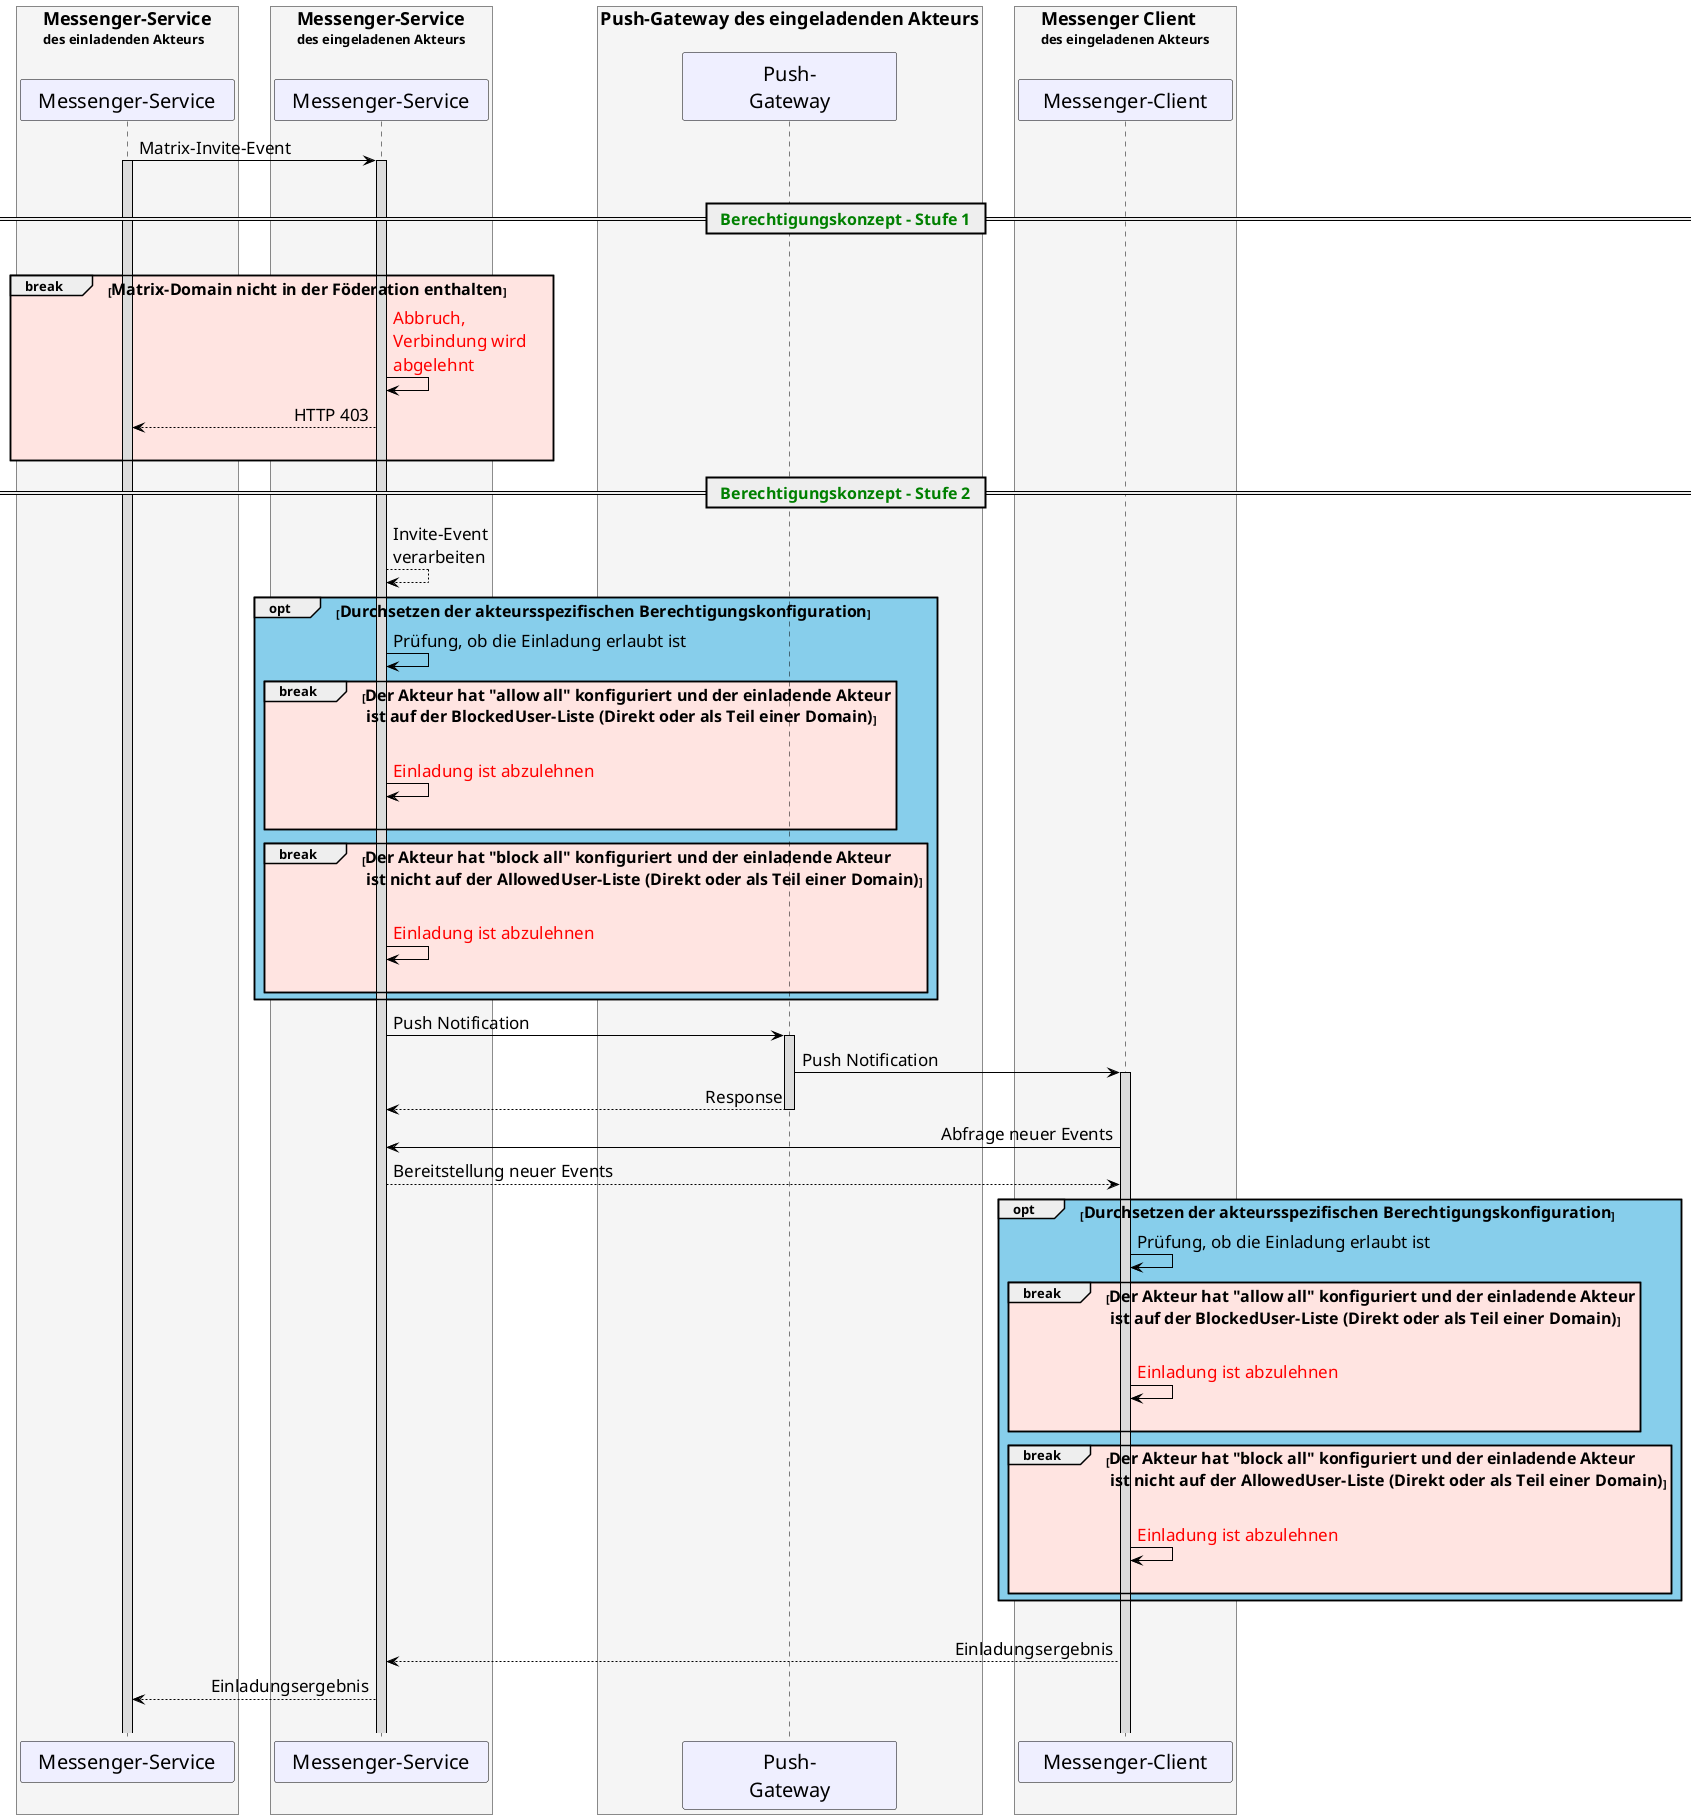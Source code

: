 /'
# TI-Messenger für Versicherte
# TI-Messenger-Dienst
# Sequence Diagram
# Name: Stufen der Berechtigungsprüfung ePA
'/

@startuml
skinparam sequenceMessageAlign direction
skinparam minClassWidth 200
skinparam BoxPadding 15
skinparam sequenceReferenceHeaderBackgroundColor palegreen
scale max 2048 width

skinparam sequence {
  ArrowColor black
  ArrowFontSize 17
  ActorBorderColor black
  LifeLineBorderColor black
  LifeLineBackgroundColor Gainsboro

  ParticipantBorderColor Motivation
  ParticipantBackgroundColor Motivation

  ParticipantFontSize 20
  ParticipantFontColor black
  ParticipantBorderColor Black
  ParticipantBackgroundColor MOTIVATION

  ActorBackgroundColor Gainsboro
  ActorFontColor black
  ActorFontSize 20
  ActorFontName Aapex
}
box <size:18>Messenger-Service\ndes einladenden Akteurs\n #WhiteSmoke
participant MS as "Messenger-Service"
end box
box <size:18>Messenger-Service\ndes eingeladenen Akteurs\n #WhiteSmoke
participant MS2 as "Messenger-Service"
end box
box <size:18>Push-Gateway des eingeladenden Akteurs\n #WhiteSmoke
participant PG as "Push-\nGateway"
end box
box <size:18>Messenger Client\ndes eingeladenen Akteurs\n #WhiteSmoke
participant MC2 as "Messenger-Client"
end box
MS->MS2:Matrix-Invite-Event
activate MS2
activate MS
|||
== <font color=green><size:16>  Berechtigungskonzept - Stufe 1</size></font>  ==
|||
break #MistyRose <size:16>Matrix-Domain nicht in der Föderation enthalten</size>
  MS2->MS2:<font color=red>Abbruch, \n<font color=red>Verbindung wird \n<font color=red>abgelehnt</font>
  MS2-->MS: HTTP 403
  |||
end

== <font color=green><size:16>  Berechtigungskonzept - Stufe 2</size></font>  ==
MS2-->MS2: Invite-Event \nverarbeiten
opt #SkyBlue <size:16>Durchsetzen der akteursspezifischen Berechtigungskonfiguration</size>
MS2->MS2: Prüfung, ob die Einladung erlaubt ist
break #MistyRose <size:16>Der Akteur hat "allow all" konfiguriert und der einladende Akteur\n<size:16> ist auf der BlockedUser-Liste (Direkt oder als Teil einer Domain)</size>
    |||
    MS2->MS2:<font color=red>Einladung ist abzulehnen</font>
    |||
  end

  break #MistyRose <size:16>Der Akteur hat "block all" konfiguriert und der einladende Akteur\n<size:16> ist nicht auf der AllowedUser-Liste (Direkt oder als Teil einer Domain)</size>
    |||
    MS2->MS2:<font color=red>Einladung ist abzulehnen</font>
    |||
  end
end

  MS2->PG++: Push Notification
  PG->MC2: Push Notification
  activate MC2
  PG-->MS2: Response
  deactivate PG
  
  MC2->MS2: Abfrage neuer Events
  MS2-->MC2: Bereitstellung neuer Events

  opt #SkyBlue <size:16>Durchsetzen der akteursspezifischen Berechtigungskonfiguration</size>
  MC2->MC2: Prüfung, ob die Einladung erlaubt ist
  break #MistyRose <size:16>Der Akteur hat "allow all" konfiguriert und der einladende Akteur\n<size:16> ist auf der BlockedUser-Liste (Direkt oder als Teil einer Domain)</size>
    |||
    MC2->MC2:<font color=red>Einladung ist abzulehnen</font>
    |||
  end

  break #MistyRose <size:16>Der Akteur hat "block all" konfiguriert und der einladende Akteur\n<size:16> ist nicht auf der AllowedUser-Liste (Direkt oder als Teil einer Domain)</size>
    |||
    MC2->MC2:<font color=red>Einladung ist abzulehnen</font>
    |||
  end
end
|||
MC2-->MS2: Einladungsergebnis
MS2-->MS: Einladungsergebnis
|||
@enduml